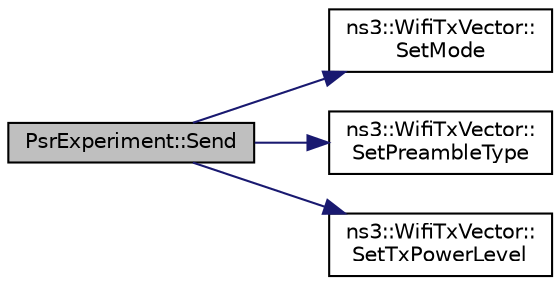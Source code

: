 digraph "PsrExperiment::Send"
{
 // LATEX_PDF_SIZE
  edge [fontname="Helvetica",fontsize="10",labelfontname="Helvetica",labelfontsize="10"];
  node [fontname="Helvetica",fontsize="10",shape=record];
  rankdir="LR";
  Node1 [label="PsrExperiment::Send",height=0.2,width=0.4,color="black", fillcolor="grey75", style="filled", fontcolor="black",tooltip="Send function."];
  Node1 -> Node2 [color="midnightblue",fontsize="10",style="solid",fontname="Helvetica"];
  Node2 [label="ns3::WifiTxVector::\lSetMode",height=0.2,width=0.4,color="black", fillcolor="white", style="filled",URL="$classns3_1_1_wifi_tx_vector.html#af39f17fec348c22f8c963bcb6bb5fc53",tooltip="Sets the selected payload transmission mode."];
  Node1 -> Node3 [color="midnightblue",fontsize="10",style="solid",fontname="Helvetica"];
  Node3 [label="ns3::WifiTxVector::\lSetPreambleType",height=0.2,width=0.4,color="black", fillcolor="white", style="filled",URL="$classns3_1_1_wifi_tx_vector.html#afa5117513e1a7bfa717c3d7556192525",tooltip="Sets the preamble type."];
  Node1 -> Node4 [color="midnightblue",fontsize="10",style="solid",fontname="Helvetica"];
  Node4 [label="ns3::WifiTxVector::\lSetTxPowerLevel",height=0.2,width=0.4,color="black", fillcolor="white", style="filled",URL="$classns3_1_1_wifi_tx_vector.html#a25743cd89a5cb95ec22a9e584fa044f3",tooltip="Sets the selected transmission power level."];
}
